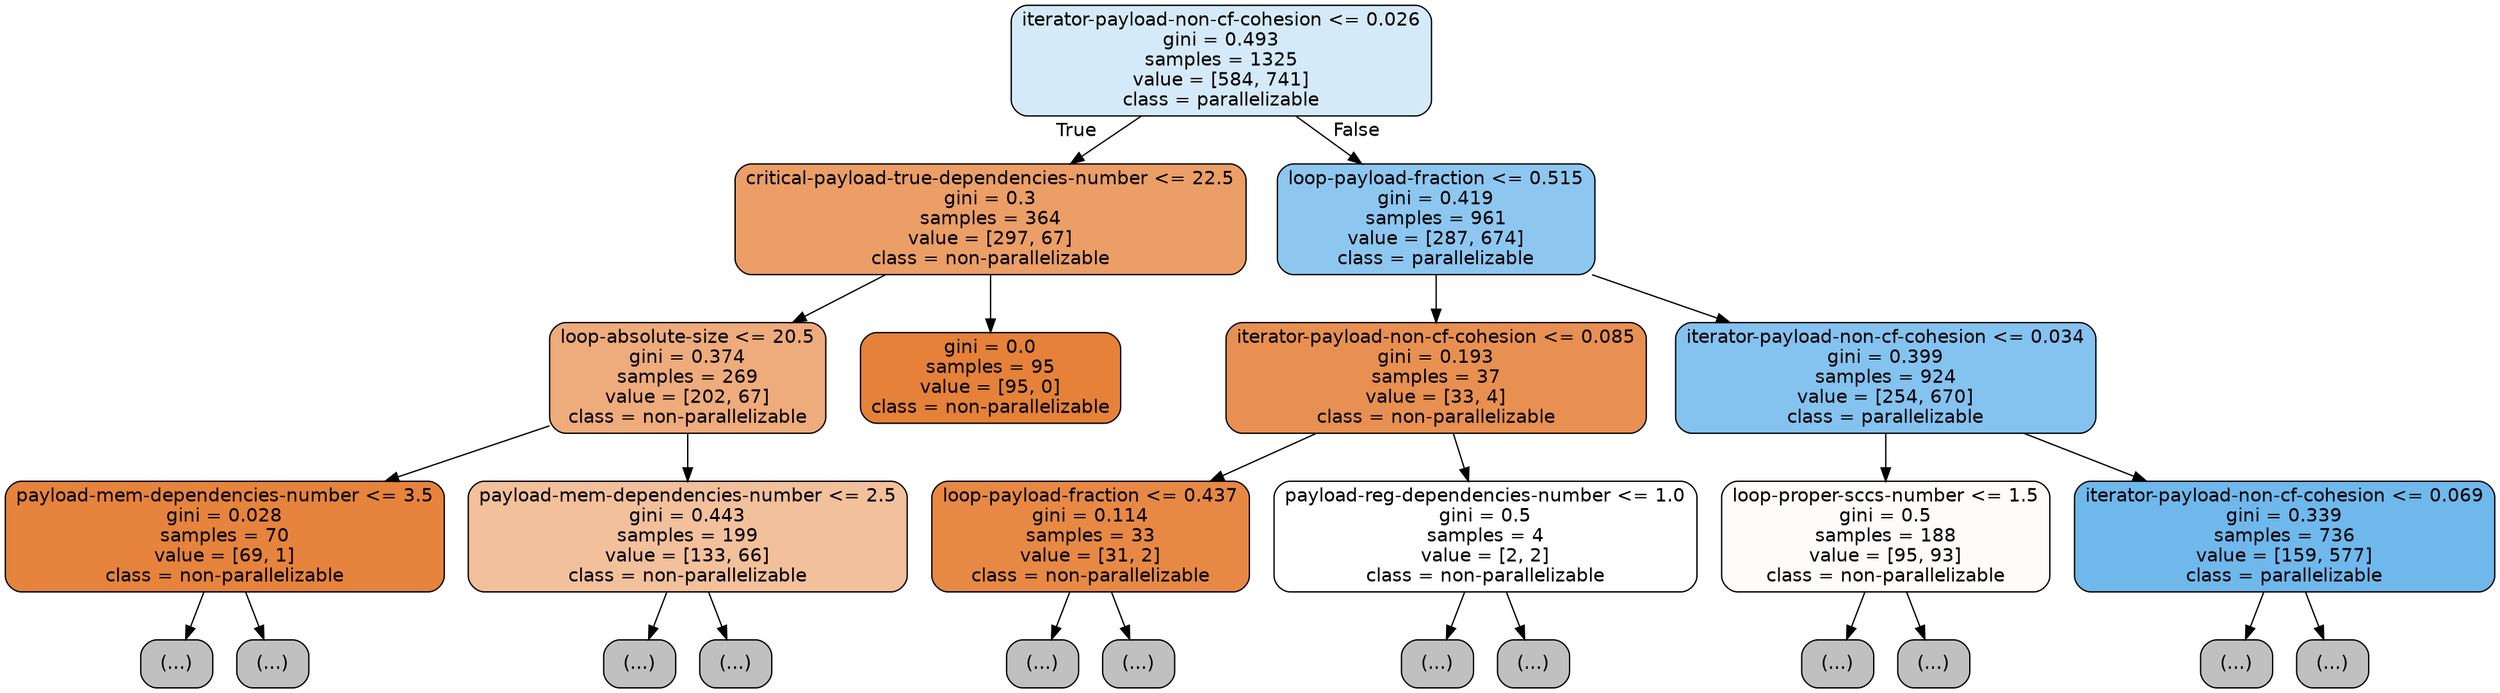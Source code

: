 digraph Tree {
node [shape=box, style="filled, rounded", color="black", fontname=helvetica] ;
edge [fontname=helvetica] ;
0 [label="iterator-payload-non-cf-cohesion <= 0.026\ngini = 0.493\nsamples = 1325\nvalue = [584, 741]\nclass = parallelizable", fillcolor="#399de536"] ;
1 [label="critical-payload-true-dependencies-number <= 22.5\ngini = 0.3\nsamples = 364\nvalue = [297, 67]\nclass = non-parallelizable", fillcolor="#e58139c5"] ;
0 -> 1 [labeldistance=2.5, labelangle=45, headlabel="True"] ;
2 [label="loop-absolute-size <= 20.5\ngini = 0.374\nsamples = 269\nvalue = [202, 67]\nclass = non-parallelizable", fillcolor="#e58139aa"] ;
1 -> 2 ;
3 [label="payload-mem-dependencies-number <= 3.5\ngini = 0.028\nsamples = 70\nvalue = [69, 1]\nclass = non-parallelizable", fillcolor="#e58139fb"] ;
2 -> 3 ;
4 [label="(...)", fillcolor="#C0C0C0"] ;
3 -> 4 ;
5 [label="(...)", fillcolor="#C0C0C0"] ;
3 -> 5 ;
6 [label="payload-mem-dependencies-number <= 2.5\ngini = 0.443\nsamples = 199\nvalue = [133, 66]\nclass = non-parallelizable", fillcolor="#e5813980"] ;
2 -> 6 ;
7 [label="(...)", fillcolor="#C0C0C0"] ;
6 -> 7 ;
52 [label="(...)", fillcolor="#C0C0C0"] ;
6 -> 52 ;
67 [label="gini = 0.0\nsamples = 95\nvalue = [95, 0]\nclass = non-parallelizable", fillcolor="#e58139ff"] ;
1 -> 67 ;
68 [label="loop-payload-fraction <= 0.515\ngini = 0.419\nsamples = 961\nvalue = [287, 674]\nclass = parallelizable", fillcolor="#399de592"] ;
0 -> 68 [labeldistance=2.5, labelangle=-45, headlabel="False"] ;
69 [label="iterator-payload-non-cf-cohesion <= 0.085\ngini = 0.193\nsamples = 37\nvalue = [33, 4]\nclass = non-parallelizable", fillcolor="#e58139e0"] ;
68 -> 69 ;
70 [label="loop-payload-fraction <= 0.437\ngini = 0.114\nsamples = 33\nvalue = [31, 2]\nclass = non-parallelizable", fillcolor="#e58139ef"] ;
69 -> 70 ;
71 [label="(...)", fillcolor="#C0C0C0"] ;
70 -> 71 ;
72 [label="(...)", fillcolor="#C0C0C0"] ;
70 -> 72 ;
77 [label="payload-reg-dependencies-number <= 1.0\ngini = 0.5\nsamples = 4\nvalue = [2, 2]\nclass = non-parallelizable", fillcolor="#e5813900"] ;
69 -> 77 ;
78 [label="(...)", fillcolor="#C0C0C0"] ;
77 -> 78 ;
79 [label="(...)", fillcolor="#C0C0C0"] ;
77 -> 79 ;
82 [label="iterator-payload-non-cf-cohesion <= 0.034\ngini = 0.399\nsamples = 924\nvalue = [254, 670]\nclass = parallelizable", fillcolor="#399de59e"] ;
68 -> 82 ;
83 [label="loop-proper-sccs-number <= 1.5\ngini = 0.5\nsamples = 188\nvalue = [95, 93]\nclass = non-parallelizable", fillcolor="#e5813905"] ;
82 -> 83 ;
84 [label="(...)", fillcolor="#C0C0C0"] ;
83 -> 84 ;
113 [label="(...)", fillcolor="#C0C0C0"] ;
83 -> 113 ;
134 [label="iterator-payload-non-cf-cohesion <= 0.069\ngini = 0.339\nsamples = 736\nvalue = [159, 577]\nclass = parallelizable", fillcolor="#399de5b9"] ;
82 -> 134 ;
135 [label="(...)", fillcolor="#C0C0C0"] ;
134 -> 135 ;
254 [label="(...)", fillcolor="#C0C0C0"] ;
134 -> 254 ;
}
